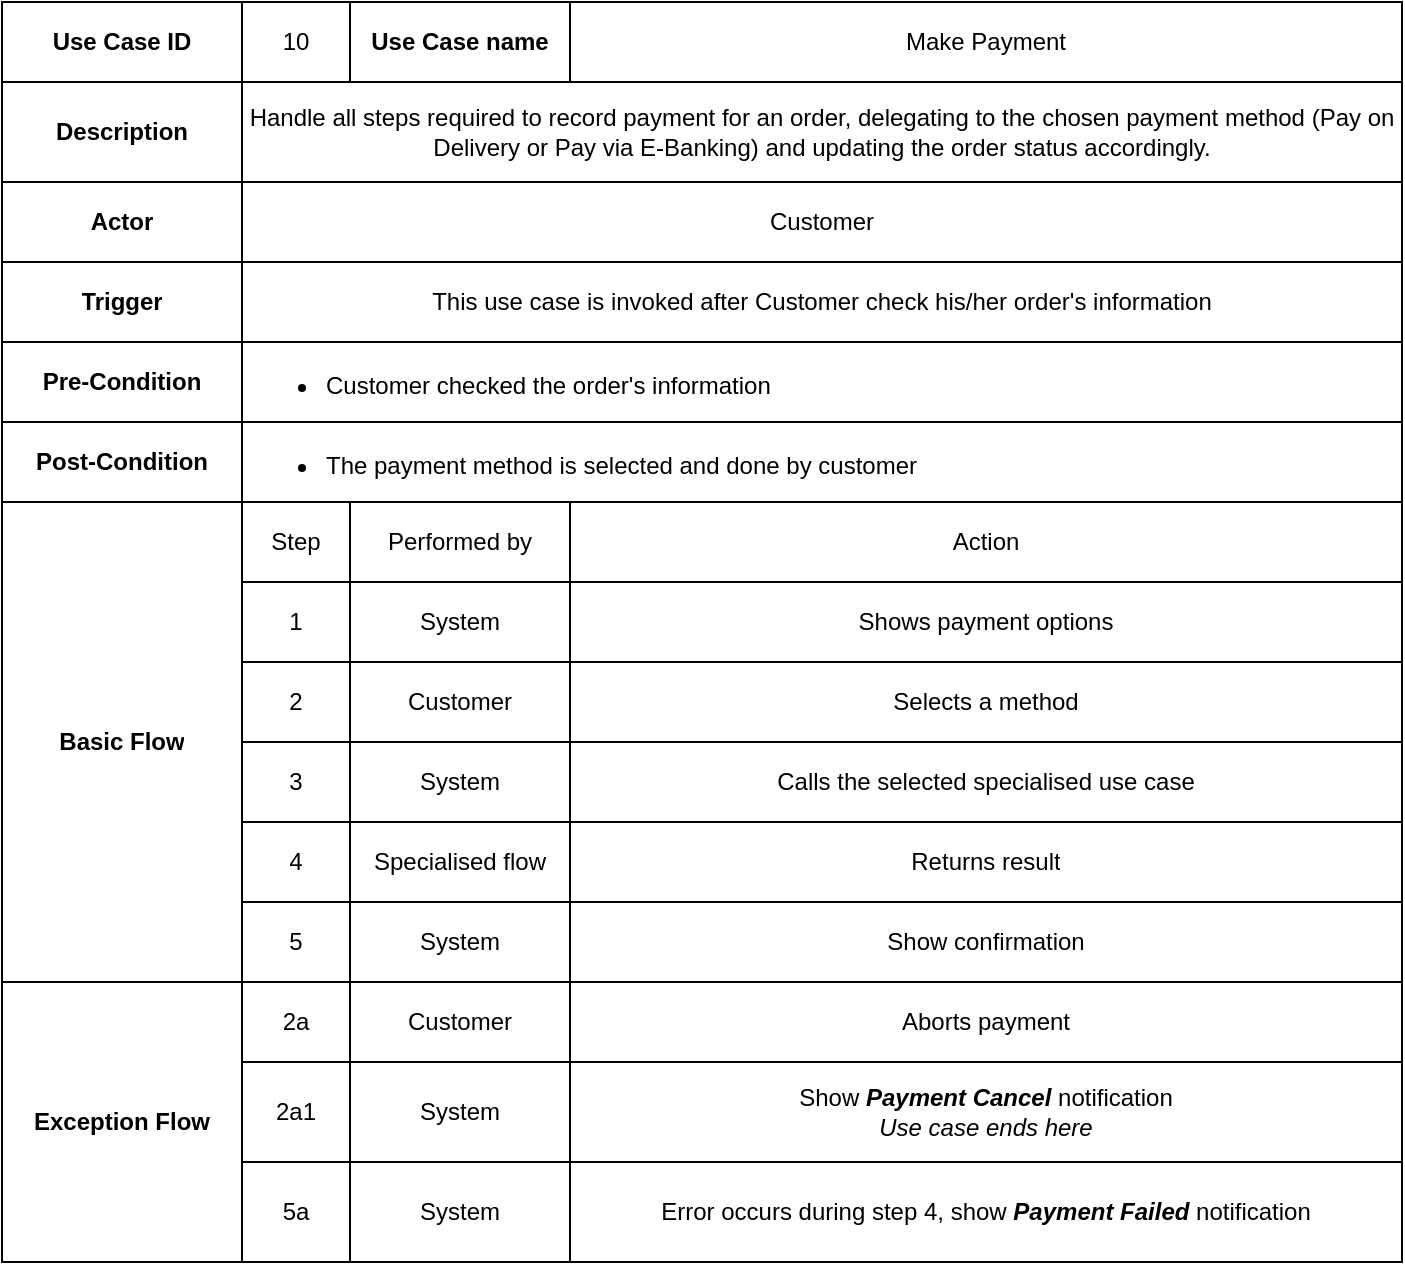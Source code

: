 <mxfile version="27.1.1">
  <diagram name="Page-1" id="ascb8INPzrIwiWZnI2fV">
    <mxGraphModel dx="988" dy="688" grid="1" gridSize="10" guides="1" tooltips="1" connect="1" arrows="1" fold="1" page="1" pageScale="1" pageWidth="850" pageHeight="1100" math="0" shadow="0">
      <root>
        <mxCell id="0" />
        <mxCell id="1" parent="0" />
        <mxCell id="yyGMG78d06QC0XKIVCcU-1" value="" style="shape=table;startSize=0;container=1;collapsible=0;childLayout=tableLayout;fontStyle=0" parent="1" vertex="1">
          <mxGeometry x="520" y="110" width="700" height="630" as="geometry" />
        </mxCell>
        <mxCell id="yyGMG78d06QC0XKIVCcU-2" value="" style="shape=tableRow;horizontal=0;startSize=0;swimlaneHead=0;swimlaneBody=0;strokeColor=inherit;top=0;left=0;bottom=0;right=0;collapsible=0;dropTarget=0;fillColor=none;points=[[0,0.5],[1,0.5]];portConstraint=eastwest;" parent="yyGMG78d06QC0XKIVCcU-1" vertex="1">
          <mxGeometry width="700" height="40" as="geometry" />
        </mxCell>
        <mxCell id="yyGMG78d06QC0XKIVCcU-3" value="Use Case ID" style="shape=partialRectangle;html=1;whiteSpace=wrap;connectable=0;strokeColor=inherit;overflow=hidden;fillColor=none;top=0;left=0;bottom=0;right=0;pointerEvents=1;fontStyle=1" parent="yyGMG78d06QC0XKIVCcU-2" vertex="1">
          <mxGeometry width="120" height="40" as="geometry">
            <mxRectangle width="120" height="40" as="alternateBounds" />
          </mxGeometry>
        </mxCell>
        <mxCell id="yyGMG78d06QC0XKIVCcU-4" value="10" style="shape=partialRectangle;html=1;whiteSpace=wrap;connectable=0;strokeColor=inherit;overflow=hidden;fillColor=none;top=0;left=0;bottom=0;right=0;pointerEvents=1;" parent="yyGMG78d06QC0XKIVCcU-2" vertex="1">
          <mxGeometry x="120" width="54" height="40" as="geometry">
            <mxRectangle width="54" height="40" as="alternateBounds" />
          </mxGeometry>
        </mxCell>
        <mxCell id="yyGMG78d06QC0XKIVCcU-5" value="Use Case name" style="shape=partialRectangle;html=1;whiteSpace=wrap;connectable=0;strokeColor=inherit;overflow=hidden;fillColor=none;top=0;left=0;bottom=0;right=0;pointerEvents=1;fontStyle=1" parent="yyGMG78d06QC0XKIVCcU-2" vertex="1">
          <mxGeometry x="174" width="110" height="40" as="geometry">
            <mxRectangle width="110" height="40" as="alternateBounds" />
          </mxGeometry>
        </mxCell>
        <mxCell id="yyGMG78d06QC0XKIVCcU-6" value="Make Payment" style="shape=partialRectangle;html=1;whiteSpace=wrap;connectable=0;strokeColor=inherit;overflow=hidden;fillColor=none;top=0;left=0;bottom=0;right=0;pointerEvents=1;" parent="yyGMG78d06QC0XKIVCcU-2" vertex="1">
          <mxGeometry x="284" width="416" height="40" as="geometry">
            <mxRectangle width="416" height="40" as="alternateBounds" />
          </mxGeometry>
        </mxCell>
        <mxCell id="yyGMG78d06QC0XKIVCcU-12" style="shape=tableRow;horizontal=0;startSize=0;swimlaneHead=0;swimlaneBody=0;strokeColor=inherit;top=0;left=0;bottom=0;right=0;collapsible=0;dropTarget=0;fillColor=none;points=[[0,0.5],[1,0.5]];portConstraint=eastwest;" parent="yyGMG78d06QC0XKIVCcU-1" vertex="1">
          <mxGeometry y="40" width="700" height="50" as="geometry" />
        </mxCell>
        <mxCell id="yyGMG78d06QC0XKIVCcU-13" value="Description" style="shape=partialRectangle;html=1;whiteSpace=wrap;connectable=0;strokeColor=inherit;overflow=hidden;fillColor=none;top=0;left=0;bottom=0;right=0;pointerEvents=1;fontStyle=1" parent="yyGMG78d06QC0XKIVCcU-12" vertex="1">
          <mxGeometry width="120" height="50" as="geometry">
            <mxRectangle width="120" height="50" as="alternateBounds" />
          </mxGeometry>
        </mxCell>
        <mxCell id="yyGMG78d06QC0XKIVCcU-14" value="Handle all steps required to record payment for an order, delegating to the chosen payment method (Pay on Delivery or Pay via E-Banking) and updating the order status accordingly." style="shape=partialRectangle;html=1;whiteSpace=wrap;connectable=0;strokeColor=inherit;overflow=hidden;fillColor=none;top=0;left=0;bottom=0;right=0;pointerEvents=1;rowspan=1;colspan=3;" parent="yyGMG78d06QC0XKIVCcU-12" vertex="1">
          <mxGeometry x="120" width="580" height="50" as="geometry">
            <mxRectangle width="54" height="50" as="alternateBounds" />
          </mxGeometry>
        </mxCell>
        <mxCell id="yyGMG78d06QC0XKIVCcU-15" style="shape=partialRectangle;html=1;whiteSpace=wrap;connectable=0;strokeColor=inherit;overflow=hidden;fillColor=none;top=0;left=0;bottom=0;right=0;pointerEvents=1;fontStyle=1" parent="yyGMG78d06QC0XKIVCcU-12" vertex="1" visible="0">
          <mxGeometry x="174" width="110" height="50" as="geometry">
            <mxRectangle width="110" height="50" as="alternateBounds" />
          </mxGeometry>
        </mxCell>
        <mxCell id="yyGMG78d06QC0XKIVCcU-16" style="shape=partialRectangle;html=1;whiteSpace=wrap;connectable=0;strokeColor=inherit;overflow=hidden;fillColor=none;top=0;left=0;bottom=0;right=0;pointerEvents=1;" parent="yyGMG78d06QC0XKIVCcU-12" vertex="1" visible="0">
          <mxGeometry x="284" width="416" height="50" as="geometry">
            <mxRectangle width="416" height="50" as="alternateBounds" />
          </mxGeometry>
        </mxCell>
        <mxCell id="yyGMG78d06QC0XKIVCcU-17" value="" style="shape=tableRow;horizontal=0;startSize=0;swimlaneHead=0;swimlaneBody=0;strokeColor=inherit;top=0;left=0;bottom=0;right=0;collapsible=0;dropTarget=0;fillColor=none;points=[[0,0.5],[1,0.5]];portConstraint=eastwest;" parent="yyGMG78d06QC0XKIVCcU-1" vertex="1">
          <mxGeometry y="90" width="700" height="40" as="geometry" />
        </mxCell>
        <mxCell id="yyGMG78d06QC0XKIVCcU-18" value="Actor" style="shape=partialRectangle;html=1;whiteSpace=wrap;connectable=0;strokeColor=inherit;overflow=hidden;fillColor=none;top=0;left=0;bottom=0;right=0;pointerEvents=1;fontStyle=1" parent="yyGMG78d06QC0XKIVCcU-17" vertex="1">
          <mxGeometry width="120" height="40" as="geometry">
            <mxRectangle width="120" height="40" as="alternateBounds" />
          </mxGeometry>
        </mxCell>
        <mxCell id="yyGMG78d06QC0XKIVCcU-19" value="Customer" style="shape=partialRectangle;html=1;whiteSpace=wrap;connectable=0;strokeColor=inherit;overflow=hidden;fillColor=none;top=0;left=0;bottom=0;right=0;pointerEvents=1;rowspan=1;colspan=3;" parent="yyGMG78d06QC0XKIVCcU-17" vertex="1">
          <mxGeometry x="120" width="580" height="40" as="geometry">
            <mxRectangle width="54" height="40" as="alternateBounds" />
          </mxGeometry>
        </mxCell>
        <mxCell id="yyGMG78d06QC0XKIVCcU-20" value="" style="shape=partialRectangle;html=1;whiteSpace=wrap;connectable=0;strokeColor=inherit;overflow=hidden;fillColor=none;top=0;left=0;bottom=0;right=0;pointerEvents=1;" parent="yyGMG78d06QC0XKIVCcU-17" vertex="1" visible="0">
          <mxGeometry x="174" width="110" height="40" as="geometry">
            <mxRectangle width="110" height="40" as="alternateBounds" />
          </mxGeometry>
        </mxCell>
        <mxCell id="yyGMG78d06QC0XKIVCcU-21" value="" style="shape=partialRectangle;html=1;whiteSpace=wrap;connectable=0;strokeColor=inherit;overflow=hidden;fillColor=none;top=0;left=0;bottom=0;right=0;pointerEvents=1;" parent="yyGMG78d06QC0XKIVCcU-17" vertex="1" visible="0">
          <mxGeometry x="284" width="416" height="40" as="geometry">
            <mxRectangle width="416" height="40" as="alternateBounds" />
          </mxGeometry>
        </mxCell>
        <mxCell id="yyGMG78d06QC0XKIVCcU-22" style="shape=tableRow;horizontal=0;startSize=0;swimlaneHead=0;swimlaneBody=0;strokeColor=inherit;top=0;left=0;bottom=0;right=0;collapsible=0;dropTarget=0;fillColor=none;points=[[0,0.5],[1,0.5]];portConstraint=eastwest;" parent="yyGMG78d06QC0XKIVCcU-1" vertex="1">
          <mxGeometry y="130" width="700" height="40" as="geometry" />
        </mxCell>
        <mxCell id="yyGMG78d06QC0XKIVCcU-23" value="Trigger" style="shape=partialRectangle;html=1;whiteSpace=wrap;connectable=0;strokeColor=inherit;overflow=hidden;fillColor=none;top=0;left=0;bottom=0;right=0;pointerEvents=1;fontStyle=1" parent="yyGMG78d06QC0XKIVCcU-22" vertex="1">
          <mxGeometry width="120" height="40" as="geometry">
            <mxRectangle width="120" height="40" as="alternateBounds" />
          </mxGeometry>
        </mxCell>
        <mxCell id="yyGMG78d06QC0XKIVCcU-24" value="This use case is invoked after Customer check his/her order&#39;s information" style="shape=partialRectangle;html=1;whiteSpace=wrap;connectable=0;strokeColor=inherit;overflow=hidden;fillColor=none;top=0;left=0;bottom=0;right=0;pointerEvents=1;rowspan=1;colspan=3;" parent="yyGMG78d06QC0XKIVCcU-22" vertex="1">
          <mxGeometry x="120" width="580" height="40" as="geometry">
            <mxRectangle width="54" height="40" as="alternateBounds" />
          </mxGeometry>
        </mxCell>
        <mxCell id="yyGMG78d06QC0XKIVCcU-25" style="shape=partialRectangle;html=1;whiteSpace=wrap;connectable=0;strokeColor=inherit;overflow=hidden;fillColor=none;top=0;left=0;bottom=0;right=0;pointerEvents=1;" parent="yyGMG78d06QC0XKIVCcU-22" vertex="1" visible="0">
          <mxGeometry x="174" width="110" height="40" as="geometry">
            <mxRectangle width="110" height="40" as="alternateBounds" />
          </mxGeometry>
        </mxCell>
        <mxCell id="yyGMG78d06QC0XKIVCcU-26" style="shape=partialRectangle;html=1;whiteSpace=wrap;connectable=0;strokeColor=inherit;overflow=hidden;fillColor=none;top=0;left=0;bottom=0;right=0;pointerEvents=1;" parent="yyGMG78d06QC0XKIVCcU-22" vertex="1" visible="0">
          <mxGeometry x="284" width="416" height="40" as="geometry">
            <mxRectangle width="416" height="40" as="alternateBounds" />
          </mxGeometry>
        </mxCell>
        <mxCell id="yyGMG78d06QC0XKIVCcU-27" value="" style="shape=tableRow;horizontal=0;startSize=0;swimlaneHead=0;swimlaneBody=0;strokeColor=inherit;top=0;left=0;bottom=0;right=0;collapsible=0;dropTarget=0;fillColor=none;points=[[0,0.5],[1,0.5]];portConstraint=eastwest;" parent="yyGMG78d06QC0XKIVCcU-1" vertex="1">
          <mxGeometry y="170" width="700" height="40" as="geometry" />
        </mxCell>
        <mxCell id="yyGMG78d06QC0XKIVCcU-28" value="&lt;b&gt;Pre-Condition&lt;/b&gt;" style="shape=partialRectangle;html=1;whiteSpace=wrap;connectable=0;strokeColor=inherit;overflow=hidden;fillColor=none;top=0;left=0;bottom=0;right=0;pointerEvents=1;" parent="yyGMG78d06QC0XKIVCcU-27" vertex="1">
          <mxGeometry width="120" height="40" as="geometry">
            <mxRectangle width="120" height="40" as="alternateBounds" />
          </mxGeometry>
        </mxCell>
        <mxCell id="yyGMG78d06QC0XKIVCcU-29" value="&lt;div align=&quot;left&quot;&gt;&lt;ul&gt;&lt;li&gt;Customer checked the order&#39;s information&lt;/li&gt;&lt;/ul&gt;&lt;/div&gt;" style="shape=partialRectangle;html=1;whiteSpace=wrap;connectable=0;strokeColor=inherit;overflow=hidden;fillColor=none;top=0;left=0;bottom=0;right=0;pointerEvents=1;rowspan=1;colspan=3;align=left;" parent="yyGMG78d06QC0XKIVCcU-27" vertex="1">
          <mxGeometry x="120" width="580" height="40" as="geometry">
            <mxRectangle width="54" height="40" as="alternateBounds" />
          </mxGeometry>
        </mxCell>
        <mxCell id="yyGMG78d06QC0XKIVCcU-30" value="" style="shape=partialRectangle;html=1;whiteSpace=wrap;connectable=0;strokeColor=inherit;overflow=hidden;fillColor=none;top=0;left=0;bottom=0;right=0;pointerEvents=1;" parent="yyGMG78d06QC0XKIVCcU-27" vertex="1" visible="0">
          <mxGeometry x="174" width="110" height="40" as="geometry">
            <mxRectangle width="110" height="40" as="alternateBounds" />
          </mxGeometry>
        </mxCell>
        <mxCell id="yyGMG78d06QC0XKIVCcU-31" value="" style="shape=partialRectangle;html=1;whiteSpace=wrap;connectable=0;strokeColor=inherit;overflow=hidden;fillColor=none;top=0;left=0;bottom=0;right=0;pointerEvents=1;" parent="yyGMG78d06QC0XKIVCcU-27" vertex="1" visible="0">
          <mxGeometry x="284" width="416" height="40" as="geometry">
            <mxRectangle width="416" height="40" as="alternateBounds" />
          </mxGeometry>
        </mxCell>
        <mxCell id="yyGMG78d06QC0XKIVCcU-32" style="shape=tableRow;horizontal=0;startSize=0;swimlaneHead=0;swimlaneBody=0;strokeColor=inherit;top=0;left=0;bottom=0;right=0;collapsible=0;dropTarget=0;fillColor=none;points=[[0,0.5],[1,0.5]];portConstraint=eastwest;" parent="yyGMG78d06QC0XKIVCcU-1" vertex="1">
          <mxGeometry y="210" width="700" height="40" as="geometry" />
        </mxCell>
        <mxCell id="yyGMG78d06QC0XKIVCcU-33" value="&lt;b&gt;Post-Condition&lt;/b&gt;" style="shape=partialRectangle;html=1;whiteSpace=wrap;connectable=0;strokeColor=inherit;overflow=hidden;fillColor=none;top=0;left=0;bottom=0;right=0;pointerEvents=1;" parent="yyGMG78d06QC0XKIVCcU-32" vertex="1">
          <mxGeometry width="120" height="40" as="geometry">
            <mxRectangle width="120" height="40" as="alternateBounds" />
          </mxGeometry>
        </mxCell>
        <mxCell id="yyGMG78d06QC0XKIVCcU-34" value="&lt;div align=&quot;left&quot;&gt;&lt;ul&gt;&lt;li&gt;The payment method is selected and done by customer&lt;/li&gt;&lt;/ul&gt;&lt;/div&gt;" style="shape=partialRectangle;html=1;whiteSpace=wrap;connectable=0;strokeColor=inherit;overflow=hidden;fillColor=none;top=0;left=0;bottom=0;right=0;pointerEvents=1;rowspan=1;colspan=3;align=left;" parent="yyGMG78d06QC0XKIVCcU-32" vertex="1">
          <mxGeometry x="120" width="580" height="40" as="geometry">
            <mxRectangle width="54" height="40" as="alternateBounds" />
          </mxGeometry>
        </mxCell>
        <mxCell id="yyGMG78d06QC0XKIVCcU-35" style="shape=partialRectangle;html=1;whiteSpace=wrap;connectable=0;strokeColor=inherit;overflow=hidden;fillColor=none;top=0;left=0;bottom=0;right=0;pointerEvents=1;" parent="yyGMG78d06QC0XKIVCcU-32" vertex="1" visible="0">
          <mxGeometry x="174" width="110" height="40" as="geometry">
            <mxRectangle width="110" height="40" as="alternateBounds" />
          </mxGeometry>
        </mxCell>
        <mxCell id="yyGMG78d06QC0XKIVCcU-36" style="shape=partialRectangle;html=1;whiteSpace=wrap;connectable=0;strokeColor=inherit;overflow=hidden;fillColor=none;top=0;left=0;bottom=0;right=0;pointerEvents=1;" parent="yyGMG78d06QC0XKIVCcU-32" vertex="1" visible="0">
          <mxGeometry x="284" width="416" height="40" as="geometry">
            <mxRectangle width="416" height="40" as="alternateBounds" />
          </mxGeometry>
        </mxCell>
        <mxCell id="yyGMG78d06QC0XKIVCcU-37" value="" style="shape=tableRow;horizontal=0;startSize=0;swimlaneHead=0;swimlaneBody=0;strokeColor=inherit;top=0;left=0;bottom=0;right=0;collapsible=0;dropTarget=0;fillColor=none;points=[[0,0.5],[1,0.5]];portConstraint=eastwest;" parent="yyGMG78d06QC0XKIVCcU-1" vertex="1">
          <mxGeometry y="250" width="700" height="40" as="geometry" />
        </mxCell>
        <mxCell id="yyGMG78d06QC0XKIVCcU-38" value="&lt;b&gt;Basic Flow&lt;/b&gt;" style="shape=partialRectangle;html=1;whiteSpace=wrap;connectable=0;strokeColor=inherit;overflow=hidden;fillColor=none;top=0;left=0;bottom=0;right=0;pointerEvents=1;rowspan=6;colspan=1;" parent="yyGMG78d06QC0XKIVCcU-37" vertex="1">
          <mxGeometry width="120" height="240" as="geometry">
            <mxRectangle width="120" height="40" as="alternateBounds" />
          </mxGeometry>
        </mxCell>
        <mxCell id="yyGMG78d06QC0XKIVCcU-39" value="Step" style="shape=partialRectangle;html=1;whiteSpace=wrap;connectable=0;strokeColor=inherit;overflow=hidden;fillColor=none;top=0;left=0;bottom=0;right=0;pointerEvents=1;" parent="yyGMG78d06QC0XKIVCcU-37" vertex="1">
          <mxGeometry x="120" width="54" height="40" as="geometry">
            <mxRectangle width="54" height="40" as="alternateBounds" />
          </mxGeometry>
        </mxCell>
        <mxCell id="yyGMG78d06QC0XKIVCcU-40" value="Performed by" style="shape=partialRectangle;html=1;whiteSpace=wrap;connectable=0;strokeColor=inherit;overflow=hidden;fillColor=none;top=0;left=0;bottom=0;right=0;pointerEvents=1;" parent="yyGMG78d06QC0XKIVCcU-37" vertex="1">
          <mxGeometry x="174" width="110" height="40" as="geometry">
            <mxRectangle width="110" height="40" as="alternateBounds" />
          </mxGeometry>
        </mxCell>
        <mxCell id="yyGMG78d06QC0XKIVCcU-41" value="Action" style="shape=partialRectangle;html=1;whiteSpace=wrap;connectable=0;strokeColor=inherit;overflow=hidden;fillColor=none;top=0;left=0;bottom=0;right=0;pointerEvents=1;" parent="yyGMG78d06QC0XKIVCcU-37" vertex="1">
          <mxGeometry x="284" width="416" height="40" as="geometry">
            <mxRectangle width="416" height="40" as="alternateBounds" />
          </mxGeometry>
        </mxCell>
        <mxCell id="yyGMG78d06QC0XKIVCcU-42" value="" style="shape=tableRow;horizontal=0;startSize=0;swimlaneHead=0;swimlaneBody=0;strokeColor=inherit;top=0;left=0;bottom=0;right=0;collapsible=0;dropTarget=0;fillColor=none;points=[[0,0.5],[1,0.5]];portConstraint=eastwest;" parent="yyGMG78d06QC0XKIVCcU-1" vertex="1">
          <mxGeometry y="290" width="700" height="40" as="geometry" />
        </mxCell>
        <mxCell id="yyGMG78d06QC0XKIVCcU-43" value="" style="shape=partialRectangle;html=1;whiteSpace=wrap;connectable=0;strokeColor=inherit;overflow=hidden;fillColor=none;top=0;left=0;bottom=0;right=0;pointerEvents=1;" parent="yyGMG78d06QC0XKIVCcU-42" vertex="1" visible="0">
          <mxGeometry width="120" height="40" as="geometry">
            <mxRectangle width="120" height="40" as="alternateBounds" />
          </mxGeometry>
        </mxCell>
        <mxCell id="yyGMG78d06QC0XKIVCcU-44" value="1" style="shape=partialRectangle;html=1;whiteSpace=wrap;connectable=0;strokeColor=inherit;overflow=hidden;fillColor=none;top=0;left=0;bottom=0;right=0;pointerEvents=1;" parent="yyGMG78d06QC0XKIVCcU-42" vertex="1">
          <mxGeometry x="120" width="54" height="40" as="geometry">
            <mxRectangle width="54" height="40" as="alternateBounds" />
          </mxGeometry>
        </mxCell>
        <mxCell id="yyGMG78d06QC0XKIVCcU-45" value="System" style="shape=partialRectangle;html=1;whiteSpace=wrap;connectable=0;strokeColor=inherit;overflow=hidden;fillColor=none;top=0;left=0;bottom=0;right=0;pointerEvents=1;" parent="yyGMG78d06QC0XKIVCcU-42" vertex="1">
          <mxGeometry x="174" width="110" height="40" as="geometry">
            <mxRectangle width="110" height="40" as="alternateBounds" />
          </mxGeometry>
        </mxCell>
        <mxCell id="yyGMG78d06QC0XKIVCcU-46" value="Shows payment options" style="shape=partialRectangle;html=1;whiteSpace=wrap;connectable=0;strokeColor=inherit;overflow=hidden;fillColor=none;top=0;left=0;bottom=0;right=0;pointerEvents=1;fontStyle=0" parent="yyGMG78d06QC0XKIVCcU-42" vertex="1">
          <mxGeometry x="284" width="416" height="40" as="geometry">
            <mxRectangle width="416" height="40" as="alternateBounds" />
          </mxGeometry>
        </mxCell>
        <mxCell id="yyGMG78d06QC0XKIVCcU-47" value="" style="shape=tableRow;horizontal=0;startSize=0;swimlaneHead=0;swimlaneBody=0;strokeColor=inherit;top=0;left=0;bottom=0;right=0;collapsible=0;dropTarget=0;fillColor=none;points=[[0,0.5],[1,0.5]];portConstraint=eastwest;" parent="yyGMG78d06QC0XKIVCcU-1" vertex="1">
          <mxGeometry y="330" width="700" height="40" as="geometry" />
        </mxCell>
        <mxCell id="yyGMG78d06QC0XKIVCcU-48" value="" style="shape=partialRectangle;html=1;whiteSpace=wrap;connectable=0;strokeColor=inherit;overflow=hidden;fillColor=none;top=0;left=0;bottom=0;right=0;pointerEvents=1;" parent="yyGMG78d06QC0XKIVCcU-47" vertex="1" visible="0">
          <mxGeometry width="120" height="40" as="geometry">
            <mxRectangle width="120" height="40" as="alternateBounds" />
          </mxGeometry>
        </mxCell>
        <mxCell id="yyGMG78d06QC0XKIVCcU-49" value="2" style="shape=partialRectangle;html=1;whiteSpace=wrap;connectable=0;strokeColor=inherit;overflow=hidden;fillColor=none;top=0;left=0;bottom=0;right=0;pointerEvents=1;" parent="yyGMG78d06QC0XKIVCcU-47" vertex="1">
          <mxGeometry x="120" width="54" height="40" as="geometry">
            <mxRectangle width="54" height="40" as="alternateBounds" />
          </mxGeometry>
        </mxCell>
        <mxCell id="yyGMG78d06QC0XKIVCcU-50" value="Customer" style="shape=partialRectangle;html=1;whiteSpace=wrap;connectable=0;strokeColor=inherit;overflow=hidden;fillColor=none;top=0;left=0;bottom=0;right=0;pointerEvents=1;" parent="yyGMG78d06QC0XKIVCcU-47" vertex="1">
          <mxGeometry x="174" width="110" height="40" as="geometry">
            <mxRectangle width="110" height="40" as="alternateBounds" />
          </mxGeometry>
        </mxCell>
        <mxCell id="yyGMG78d06QC0XKIVCcU-51" value="Selects a method" style="shape=partialRectangle;html=1;whiteSpace=wrap;connectable=0;strokeColor=inherit;overflow=hidden;fillColor=none;top=0;left=0;bottom=0;right=0;pointerEvents=1;fontStyle=0" parent="yyGMG78d06QC0XKIVCcU-47" vertex="1">
          <mxGeometry x="284" width="416" height="40" as="geometry">
            <mxRectangle width="416" height="40" as="alternateBounds" />
          </mxGeometry>
        </mxCell>
        <mxCell id="yyGMG78d06QC0XKIVCcU-52" value="" style="shape=tableRow;horizontal=0;startSize=0;swimlaneHead=0;swimlaneBody=0;strokeColor=inherit;top=0;left=0;bottom=0;right=0;collapsible=0;dropTarget=0;fillColor=none;points=[[0,0.5],[1,0.5]];portConstraint=eastwest;" parent="yyGMG78d06QC0XKIVCcU-1" vertex="1">
          <mxGeometry y="370" width="700" height="40" as="geometry" />
        </mxCell>
        <mxCell id="yyGMG78d06QC0XKIVCcU-53" value="" style="shape=partialRectangle;html=1;whiteSpace=wrap;connectable=0;strokeColor=inherit;overflow=hidden;fillColor=none;top=0;left=0;bottom=0;right=0;pointerEvents=1;" parent="yyGMG78d06QC0XKIVCcU-52" vertex="1" visible="0">
          <mxGeometry width="120" height="40" as="geometry">
            <mxRectangle width="120" height="40" as="alternateBounds" />
          </mxGeometry>
        </mxCell>
        <mxCell id="yyGMG78d06QC0XKIVCcU-54" value="3" style="shape=partialRectangle;html=1;whiteSpace=wrap;connectable=0;strokeColor=inherit;overflow=hidden;fillColor=none;top=0;left=0;bottom=0;right=0;pointerEvents=1;" parent="yyGMG78d06QC0XKIVCcU-52" vertex="1">
          <mxGeometry x="120" width="54" height="40" as="geometry">
            <mxRectangle width="54" height="40" as="alternateBounds" />
          </mxGeometry>
        </mxCell>
        <mxCell id="yyGMG78d06QC0XKIVCcU-55" value="System" style="shape=partialRectangle;html=1;whiteSpace=wrap;connectable=0;strokeColor=inherit;overflow=hidden;fillColor=none;top=0;left=0;bottom=0;right=0;pointerEvents=1;" parent="yyGMG78d06QC0XKIVCcU-52" vertex="1">
          <mxGeometry x="174" width="110" height="40" as="geometry">
            <mxRectangle width="110" height="40" as="alternateBounds" />
          </mxGeometry>
        </mxCell>
        <mxCell id="yyGMG78d06QC0XKIVCcU-56" value="Calls the selected specialised use case " style="shape=partialRectangle;html=1;whiteSpace=wrap;connectable=0;strokeColor=inherit;overflow=hidden;fillColor=none;top=0;left=0;bottom=0;right=0;pointerEvents=1;" parent="yyGMG78d06QC0XKIVCcU-52" vertex="1">
          <mxGeometry x="284" width="416" height="40" as="geometry">
            <mxRectangle width="416" height="40" as="alternateBounds" />
          </mxGeometry>
        </mxCell>
        <mxCell id="yyGMG78d06QC0XKIVCcU-57" style="shape=tableRow;horizontal=0;startSize=0;swimlaneHead=0;swimlaneBody=0;strokeColor=inherit;top=0;left=0;bottom=0;right=0;collapsible=0;dropTarget=0;fillColor=none;points=[[0,0.5],[1,0.5]];portConstraint=eastwest;" parent="yyGMG78d06QC0XKIVCcU-1" vertex="1">
          <mxGeometry y="410" width="700" height="40" as="geometry" />
        </mxCell>
        <mxCell id="yyGMG78d06QC0XKIVCcU-58" style="shape=partialRectangle;html=1;whiteSpace=wrap;connectable=0;strokeColor=inherit;overflow=hidden;fillColor=none;top=0;left=0;bottom=0;right=0;pointerEvents=1;" parent="yyGMG78d06QC0XKIVCcU-57" visible="0" vertex="1">
          <mxGeometry width="120" height="40" as="geometry">
            <mxRectangle width="120" height="40" as="alternateBounds" />
          </mxGeometry>
        </mxCell>
        <mxCell id="yyGMG78d06QC0XKIVCcU-59" value="4" style="shape=partialRectangle;html=1;whiteSpace=wrap;connectable=0;strokeColor=inherit;overflow=hidden;fillColor=none;top=0;left=0;bottom=0;right=0;pointerEvents=1;" parent="yyGMG78d06QC0XKIVCcU-57" vertex="1">
          <mxGeometry x="120" width="54" height="40" as="geometry">
            <mxRectangle width="54" height="40" as="alternateBounds" />
          </mxGeometry>
        </mxCell>
        <mxCell id="yyGMG78d06QC0XKIVCcU-60" value="Specialised flow" style="shape=partialRectangle;html=1;whiteSpace=wrap;connectable=0;strokeColor=inherit;overflow=hidden;fillColor=none;top=0;left=0;bottom=0;right=0;pointerEvents=1;" parent="yyGMG78d06QC0XKIVCcU-57" vertex="1">
          <mxGeometry x="174" width="110" height="40" as="geometry">
            <mxRectangle width="110" height="40" as="alternateBounds" />
          </mxGeometry>
        </mxCell>
        <mxCell id="yyGMG78d06QC0XKIVCcU-61" value="Returns result" style="shape=partialRectangle;html=1;whiteSpace=wrap;connectable=0;strokeColor=inherit;overflow=hidden;fillColor=none;top=0;left=0;bottom=0;right=0;pointerEvents=1;" parent="yyGMG78d06QC0XKIVCcU-57" vertex="1">
          <mxGeometry x="284" width="416" height="40" as="geometry">
            <mxRectangle width="416" height="40" as="alternateBounds" />
          </mxGeometry>
        </mxCell>
        <mxCell id="yyGMG78d06QC0XKIVCcU-62" style="shape=tableRow;horizontal=0;startSize=0;swimlaneHead=0;swimlaneBody=0;strokeColor=inherit;top=0;left=0;bottom=0;right=0;collapsible=0;dropTarget=0;fillColor=none;points=[[0,0.5],[1,0.5]];portConstraint=eastwest;" parent="yyGMG78d06QC0XKIVCcU-1" vertex="1">
          <mxGeometry y="450" width="700" height="40" as="geometry" />
        </mxCell>
        <mxCell id="yyGMG78d06QC0XKIVCcU-63" style="shape=partialRectangle;html=1;whiteSpace=wrap;connectable=0;strokeColor=inherit;overflow=hidden;fillColor=none;top=0;left=0;bottom=0;right=0;pointerEvents=1;" parent="yyGMG78d06QC0XKIVCcU-62" visible="0" vertex="1">
          <mxGeometry width="120" height="40" as="geometry">
            <mxRectangle width="120" height="40" as="alternateBounds" />
          </mxGeometry>
        </mxCell>
        <mxCell id="yyGMG78d06QC0XKIVCcU-64" value="5" style="shape=partialRectangle;html=1;whiteSpace=wrap;connectable=0;strokeColor=inherit;overflow=hidden;fillColor=none;top=0;left=0;bottom=0;right=0;pointerEvents=1;" parent="yyGMG78d06QC0XKIVCcU-62" vertex="1">
          <mxGeometry x="120" width="54" height="40" as="geometry">
            <mxRectangle width="54" height="40" as="alternateBounds" />
          </mxGeometry>
        </mxCell>
        <mxCell id="yyGMG78d06QC0XKIVCcU-65" value="System" style="shape=partialRectangle;html=1;whiteSpace=wrap;connectable=0;strokeColor=inherit;overflow=hidden;fillColor=none;top=0;left=0;bottom=0;right=0;pointerEvents=1;" parent="yyGMG78d06QC0XKIVCcU-62" vertex="1">
          <mxGeometry x="174" width="110" height="40" as="geometry">
            <mxRectangle width="110" height="40" as="alternateBounds" />
          </mxGeometry>
        </mxCell>
        <mxCell id="yyGMG78d06QC0XKIVCcU-66" value="Show confirmation" style="shape=partialRectangle;html=1;whiteSpace=wrap;connectable=0;strokeColor=inherit;overflow=hidden;fillColor=none;top=0;left=0;bottom=0;right=0;pointerEvents=1;" parent="yyGMG78d06QC0XKIVCcU-62" vertex="1">
          <mxGeometry x="284" width="416" height="40" as="geometry">
            <mxRectangle width="416" height="40" as="alternateBounds" />
          </mxGeometry>
        </mxCell>
        <mxCell id="yyGMG78d06QC0XKIVCcU-87" style="shape=tableRow;horizontal=0;startSize=0;swimlaneHead=0;swimlaneBody=0;strokeColor=inherit;top=0;left=0;bottom=0;right=0;collapsible=0;dropTarget=0;fillColor=none;points=[[0,0.5],[1,0.5]];portConstraint=eastwest;" parent="yyGMG78d06QC0XKIVCcU-1" vertex="1">
          <mxGeometry y="490" width="700" height="40" as="geometry" />
        </mxCell>
        <mxCell id="yyGMG78d06QC0XKIVCcU-88" value="&lt;b&gt;Exception Flow&lt;/b&gt;" style="shape=partialRectangle;html=1;whiteSpace=wrap;connectable=0;strokeColor=inherit;overflow=hidden;fillColor=none;top=0;left=0;bottom=0;right=0;pointerEvents=1;rowspan=3;colspan=1;" parent="yyGMG78d06QC0XKIVCcU-87" vertex="1">
          <mxGeometry width="120" height="140" as="geometry">
            <mxRectangle width="120" height="40" as="alternateBounds" />
          </mxGeometry>
        </mxCell>
        <mxCell id="yyGMG78d06QC0XKIVCcU-89" value="2a" style="shape=partialRectangle;html=1;whiteSpace=wrap;connectable=0;strokeColor=inherit;overflow=hidden;fillColor=none;top=0;left=0;bottom=0;right=0;pointerEvents=1;" parent="yyGMG78d06QC0XKIVCcU-87" vertex="1">
          <mxGeometry x="120" width="54" height="40" as="geometry">
            <mxRectangle width="54" height="40" as="alternateBounds" />
          </mxGeometry>
        </mxCell>
        <mxCell id="yyGMG78d06QC0XKIVCcU-90" value="Customer" style="shape=partialRectangle;html=1;whiteSpace=wrap;connectable=0;strokeColor=inherit;overflow=hidden;fillColor=none;top=0;left=0;bottom=0;right=0;pointerEvents=1;" parent="yyGMG78d06QC0XKIVCcU-87" vertex="1">
          <mxGeometry x="174" width="110" height="40" as="geometry">
            <mxRectangle width="110" height="40" as="alternateBounds" />
          </mxGeometry>
        </mxCell>
        <mxCell id="yyGMG78d06QC0XKIVCcU-91" value="Aborts payment" style="shape=partialRectangle;html=1;whiteSpace=wrap;connectable=0;strokeColor=inherit;overflow=hidden;fillColor=none;top=0;left=0;bottom=0;right=0;pointerEvents=1;" parent="yyGMG78d06QC0XKIVCcU-87" vertex="1">
          <mxGeometry x="284" width="416" height="40" as="geometry">
            <mxRectangle width="416" height="40" as="alternateBounds" />
          </mxGeometry>
        </mxCell>
        <mxCell id="fmI9lJsgymr4F2DUh1G3-1" style="shape=tableRow;horizontal=0;startSize=0;swimlaneHead=0;swimlaneBody=0;strokeColor=inherit;top=0;left=0;bottom=0;right=0;collapsible=0;dropTarget=0;fillColor=none;points=[[0,0.5],[1,0.5]];portConstraint=eastwest;" parent="yyGMG78d06QC0XKIVCcU-1" vertex="1">
          <mxGeometry y="530" width="700" height="50" as="geometry" />
        </mxCell>
        <mxCell id="fmI9lJsgymr4F2DUh1G3-2" style="shape=partialRectangle;html=1;whiteSpace=wrap;connectable=0;strokeColor=inherit;overflow=hidden;fillColor=none;top=0;left=0;bottom=0;right=0;pointerEvents=1;" parent="fmI9lJsgymr4F2DUh1G3-1" vertex="1" visible="0">
          <mxGeometry width="120" height="50" as="geometry">
            <mxRectangle width="120" height="50" as="alternateBounds" />
          </mxGeometry>
        </mxCell>
        <mxCell id="fmI9lJsgymr4F2DUh1G3-3" value="&lt;div&gt;2a1&lt;/div&gt;" style="shape=partialRectangle;html=1;whiteSpace=wrap;connectable=0;strokeColor=inherit;overflow=hidden;fillColor=none;top=0;left=0;bottom=0;right=0;pointerEvents=1;" parent="fmI9lJsgymr4F2DUh1G3-1" vertex="1">
          <mxGeometry x="120" width="54" height="50" as="geometry">
            <mxRectangle width="54" height="50" as="alternateBounds" />
          </mxGeometry>
        </mxCell>
        <mxCell id="fmI9lJsgymr4F2DUh1G3-4" value="System" style="shape=partialRectangle;html=1;whiteSpace=wrap;connectable=0;strokeColor=inherit;overflow=hidden;fillColor=none;top=0;left=0;bottom=0;right=0;pointerEvents=1;" parent="fmI9lJsgymr4F2DUh1G3-1" vertex="1">
          <mxGeometry x="174" width="110" height="50" as="geometry">
            <mxRectangle width="110" height="50" as="alternateBounds" />
          </mxGeometry>
        </mxCell>
        <mxCell id="fmI9lJsgymr4F2DUh1G3-5" value="&lt;div&gt;Show &lt;b&gt;&lt;i&gt;Payment Cancel&lt;/i&gt;&lt;/b&gt; notification&lt;/div&gt;&lt;div&gt;&lt;i&gt;Use case ends here&lt;/i&gt;&lt;/div&gt;" style="shape=partialRectangle;html=1;whiteSpace=wrap;connectable=0;strokeColor=inherit;overflow=hidden;fillColor=none;top=0;left=0;bottom=0;right=0;pointerEvents=1;" parent="fmI9lJsgymr4F2DUh1G3-1" vertex="1">
          <mxGeometry x="284" width="416" height="50" as="geometry">
            <mxRectangle width="416" height="50" as="alternateBounds" />
          </mxGeometry>
        </mxCell>
        <mxCell id="yyGMG78d06QC0XKIVCcU-92" style="shape=tableRow;horizontal=0;startSize=0;swimlaneHead=0;swimlaneBody=0;strokeColor=inherit;top=0;left=0;bottom=0;right=0;collapsible=0;dropTarget=0;fillColor=none;points=[[0,0.5],[1,0.5]];portConstraint=eastwest;" parent="yyGMG78d06QC0XKIVCcU-1" vertex="1">
          <mxGeometry y="580" width="700" height="50" as="geometry" />
        </mxCell>
        <mxCell id="yyGMG78d06QC0XKIVCcU-93" style="shape=partialRectangle;html=1;whiteSpace=wrap;connectable=0;strokeColor=inherit;overflow=hidden;fillColor=none;top=0;left=0;bottom=0;right=0;pointerEvents=1;" parent="yyGMG78d06QC0XKIVCcU-92" visible="0" vertex="1">
          <mxGeometry width="120" height="50" as="geometry">
            <mxRectangle width="120" height="50" as="alternateBounds" />
          </mxGeometry>
        </mxCell>
        <mxCell id="yyGMG78d06QC0XKIVCcU-94" value="5a" style="shape=partialRectangle;html=1;whiteSpace=wrap;connectable=0;strokeColor=inherit;overflow=hidden;fillColor=none;top=0;left=0;bottom=0;right=0;pointerEvents=1;" parent="yyGMG78d06QC0XKIVCcU-92" vertex="1">
          <mxGeometry x="120" width="54" height="50" as="geometry">
            <mxRectangle width="54" height="50" as="alternateBounds" />
          </mxGeometry>
        </mxCell>
        <mxCell id="yyGMG78d06QC0XKIVCcU-95" value="System" style="shape=partialRectangle;html=1;whiteSpace=wrap;connectable=0;strokeColor=inherit;overflow=hidden;fillColor=none;top=0;left=0;bottom=0;right=0;pointerEvents=1;" parent="yyGMG78d06QC0XKIVCcU-92" vertex="1">
          <mxGeometry x="174" width="110" height="50" as="geometry">
            <mxRectangle width="110" height="50" as="alternateBounds" />
          </mxGeometry>
        </mxCell>
        <mxCell id="yyGMG78d06QC0XKIVCcU-96" value="Error occurs during step 4, show &lt;b&gt;&lt;i&gt;Payment Failed&lt;/i&gt;&lt;/b&gt;&amp;nbsp;notification" style="shape=partialRectangle;html=1;whiteSpace=wrap;connectable=0;strokeColor=inherit;overflow=hidden;fillColor=none;top=0;left=0;bottom=0;right=0;pointerEvents=1;" parent="yyGMG78d06QC0XKIVCcU-92" vertex="1">
          <mxGeometry x="284" width="416" height="50" as="geometry">
            <mxRectangle width="416" height="50" as="alternateBounds" />
          </mxGeometry>
        </mxCell>
      </root>
    </mxGraphModel>
  </diagram>
</mxfile>
